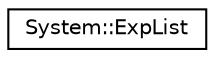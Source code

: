 digraph G
{
  edge [fontname="Helvetica",fontsize="10",labelfontname="Helvetica",labelfontsize="10"];
  node [fontname="Helvetica",fontsize="10",shape=record];
  rankdir="LR";
  Node1 [label="System::ExpList",height=0.2,width=0.4,color="black", fillcolor="white", style="filled",URL="$class_system_1_1_exp_list.html"];
}
